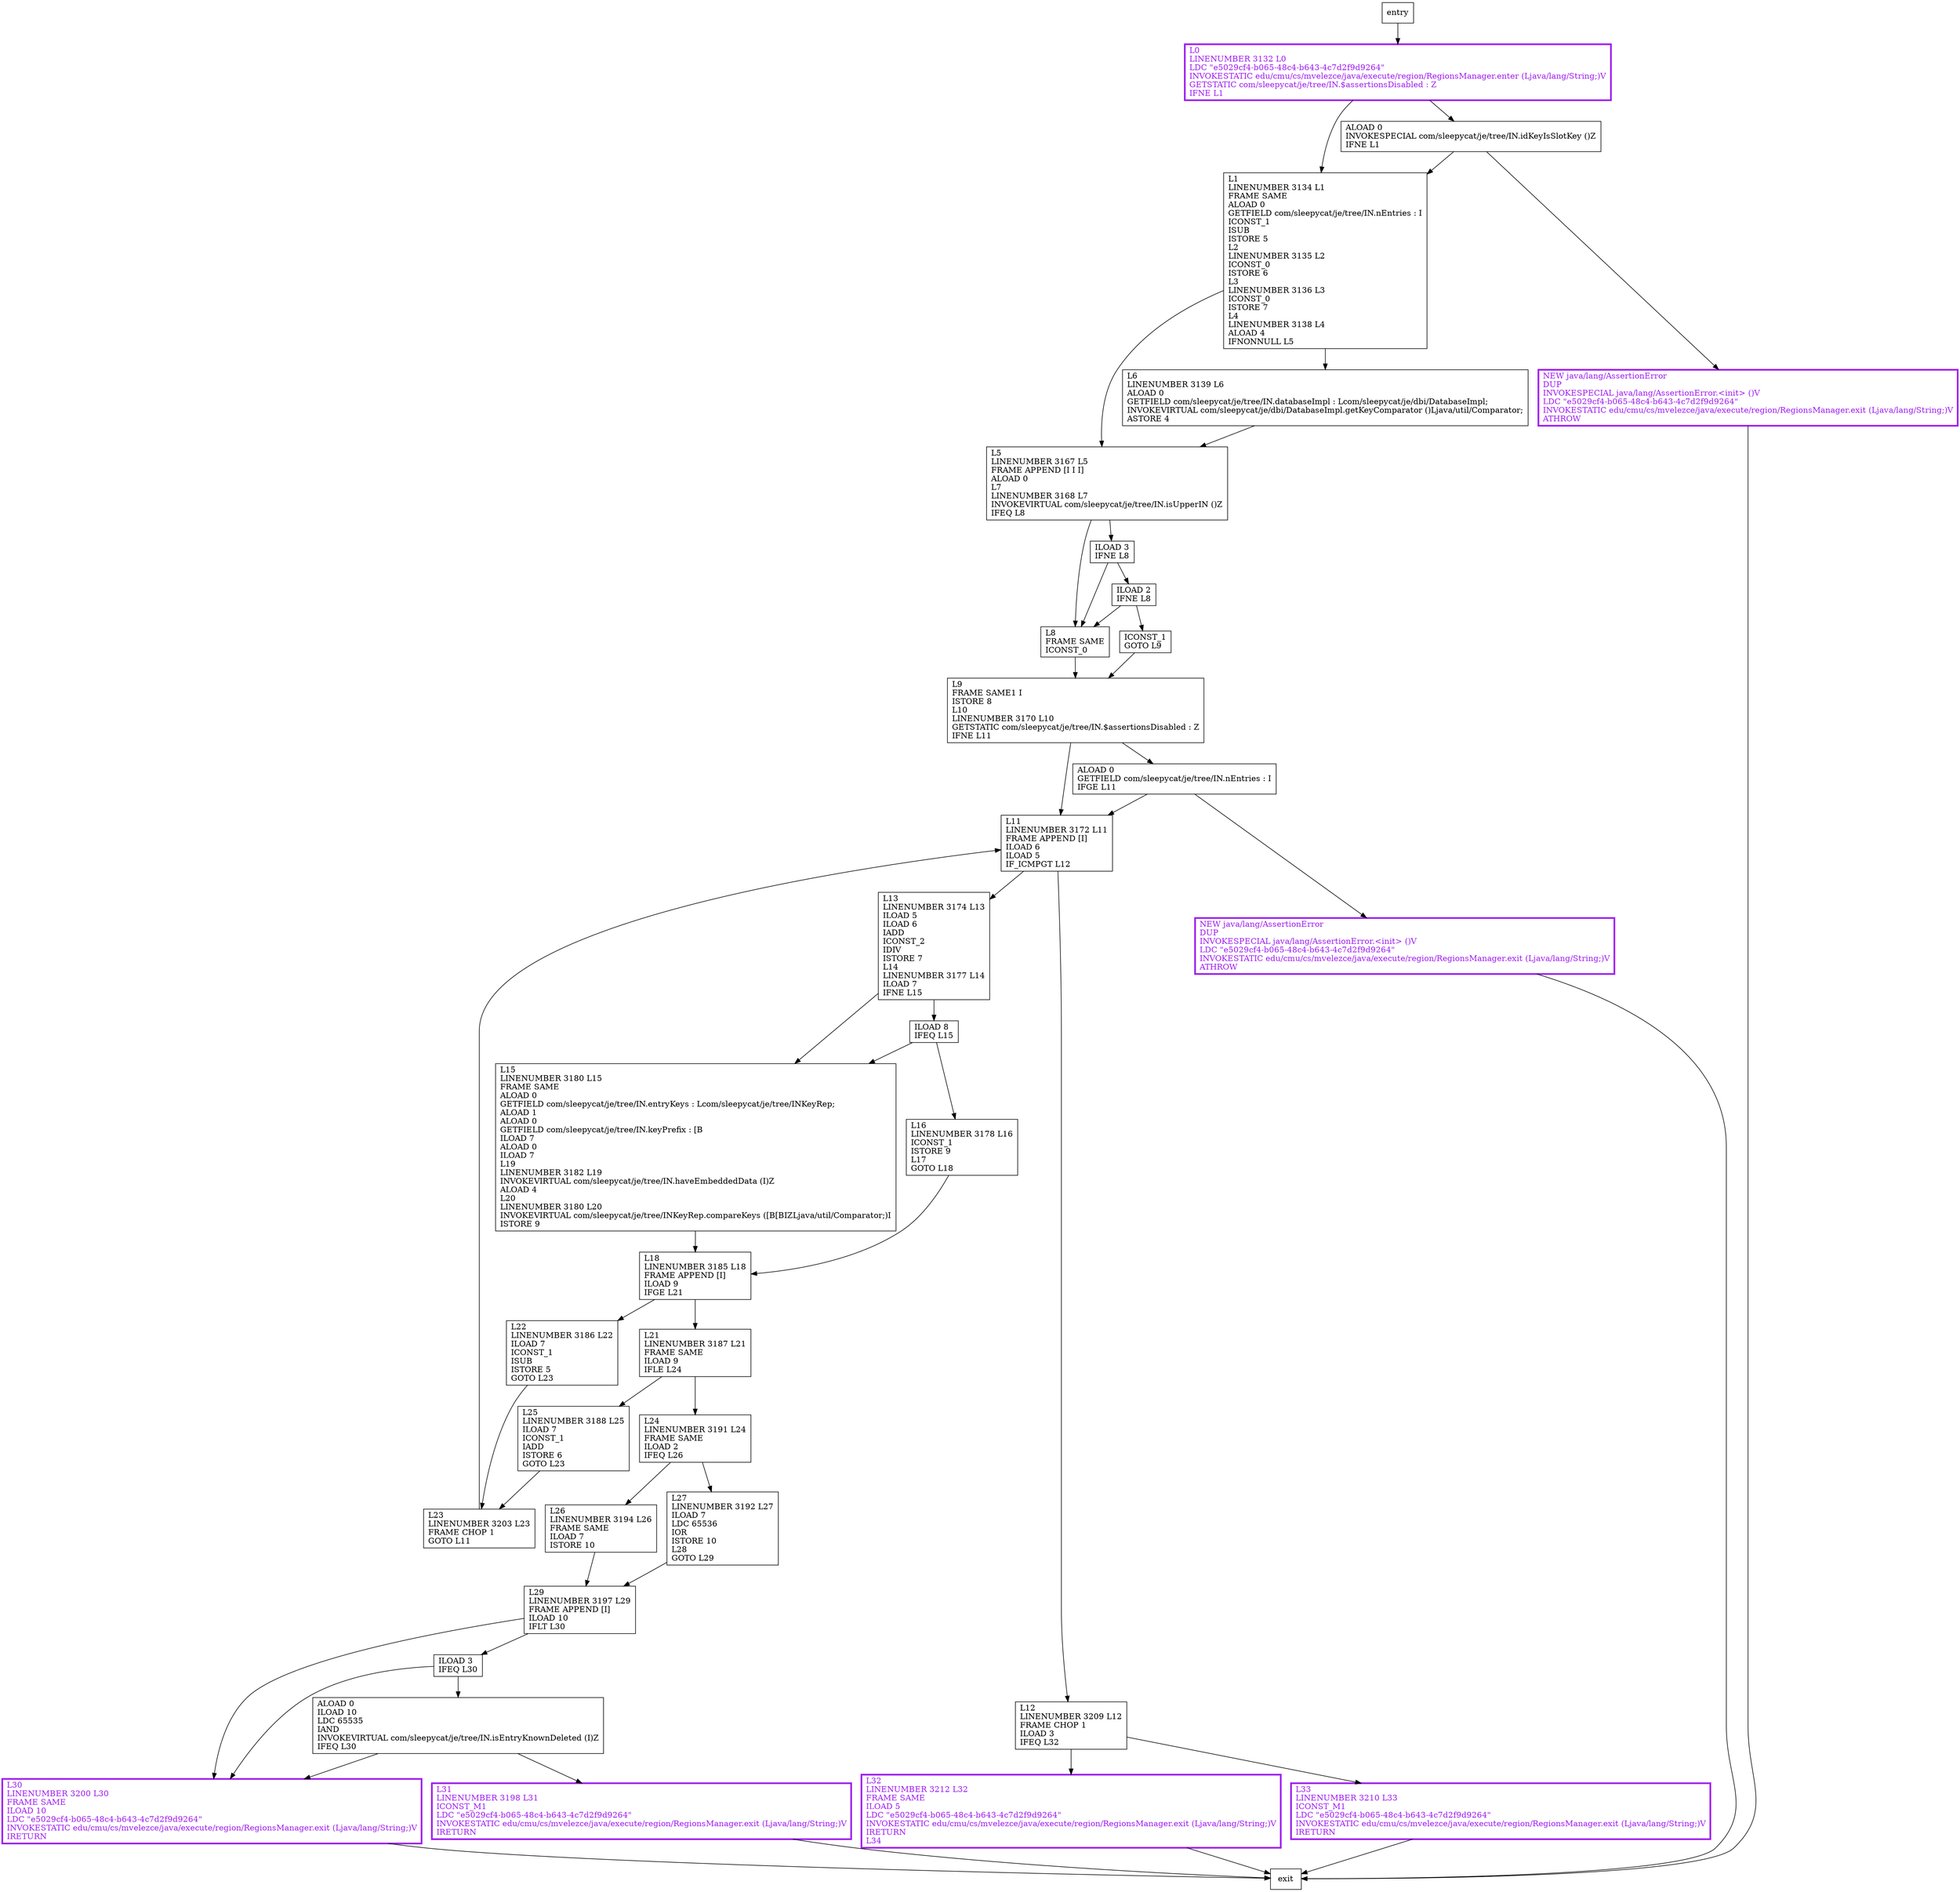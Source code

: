 digraph findEntry {
node [shape=record];
1218434587 [label="L5\lLINENUMBER 3167 L5\lFRAME APPEND [I I I]\lALOAD 0\lL7\lLINENUMBER 3168 L7\lINVOKEVIRTUAL com/sleepycat/je/tree/IN.isUpperIN ()Z\lIFEQ L8\l"];
1541969606 [label="L30\lLINENUMBER 3200 L30\lFRAME SAME\lILOAD 10\lLDC \"e5029cf4-b065-48c4-b643-4c7d2f9d9264\"\lINVOKESTATIC edu/cmu/cs/mvelezce/java/execute/region/RegionsManager.exit (Ljava/lang/String;)V\lIRETURN\l"];
740039131 [label="L23\lLINENUMBER 3203 L23\lFRAME CHOP 1\lGOTO L11\l"];
963397674 [label="L32\lLINENUMBER 3212 L32\lFRAME SAME\lILOAD 5\lLDC \"e5029cf4-b065-48c4-b643-4c7d2f9d9264\"\lINVOKESTATIC edu/cmu/cs/mvelezce/java/execute/region/RegionsManager.exit (Ljava/lang/String;)V\lIRETURN\lL34\l"];
648918887 [label="L33\lLINENUMBER 3210 L33\lICONST_M1\lLDC \"e5029cf4-b065-48c4-b643-4c7d2f9d9264\"\lINVOKESTATIC edu/cmu/cs/mvelezce/java/execute/region/RegionsManager.exit (Ljava/lang/String;)V\lIRETURN\l"];
2063319277 [label="ILOAD 2\lIFNE L8\l"];
175239975 [label="L22\lLINENUMBER 3186 L22\lILOAD 7\lICONST_1\lISUB\lISTORE 5\lGOTO L23\l"];
2006796021 [label="L26\lLINENUMBER 3194 L26\lFRAME SAME\lILOAD 7\lISTORE 10\l"];
396080653 [label="NEW java/lang/AssertionError\lDUP\lINVOKESPECIAL java/lang/AssertionError.\<init\> ()V\lLDC \"e5029cf4-b065-48c4-b643-4c7d2f9d9264\"\lINVOKESTATIC edu/cmu/cs/mvelezce/java/execute/region/RegionsManager.exit (Ljava/lang/String;)V\lATHROW\l"];
1531949202 [label="L16\lLINENUMBER 3178 L16\lICONST_1\lISTORE 9\lL17\lGOTO L18\l"];
1656448444 [label="L15\lLINENUMBER 3180 L15\lFRAME SAME\lALOAD 0\lGETFIELD com/sleepycat/je/tree/IN.entryKeys : Lcom/sleepycat/je/tree/INKeyRep;\lALOAD 1\lALOAD 0\lGETFIELD com/sleepycat/je/tree/IN.keyPrefix : [B\lILOAD 7\lALOAD 0\lILOAD 7\lL19\lLINENUMBER 3182 L19\lINVOKEVIRTUAL com/sleepycat/je/tree/IN.haveEmbeddedData (I)Z\lALOAD 4\lL20\lLINENUMBER 3180 L20\lINVOKEVIRTUAL com/sleepycat/je/tree/INKeyRep.compareKeys ([B[BIZLjava/util/Comparator;)I\lISTORE 9\l"];
842626545 [label="L8\lFRAME SAME\lICONST_0\l"];
2036115205 [label="ALOAD 0\lINVOKESPECIAL com/sleepycat/je/tree/IN.idKeyIsSlotKey ()Z\lIFNE L1\l"];
1047422638 [label="L25\lLINENUMBER 3188 L25\lILOAD 7\lICONST_1\lIADD\lISTORE 6\lGOTO L23\l"];
1281556135 [label="ICONST_1\lGOTO L9\l"];
1280835302 [label="L11\lLINENUMBER 3172 L11\lFRAME APPEND [I]\lILOAD 6\lILOAD 5\lIF_ICMPGT L12\l"];
990073487 [label="L27\lLINENUMBER 3192 L27\lILOAD 7\lLDC 65536\lIOR\lISTORE 10\lL28\lGOTO L29\l"];
984092303 [label="L1\lLINENUMBER 3134 L1\lFRAME SAME\lALOAD 0\lGETFIELD com/sleepycat/je/tree/IN.nEntries : I\lICONST_1\lISUB\lISTORE 5\lL2\lLINENUMBER 3135 L2\lICONST_0\lISTORE 6\lL3\lLINENUMBER 3136 L3\lICONST_0\lISTORE 7\lL4\lLINENUMBER 3138 L4\lALOAD 4\lIFNONNULL L5\l"];
1754249138 [label="ALOAD 0\lGETFIELD com/sleepycat/je/tree/IN.nEntries : I\lIFGE L11\l"];
1320086653 [label="L13\lLINENUMBER 3174 L13\lILOAD 5\lILOAD 6\lIADD\lICONST_2\lIDIV\lISTORE 7\lL14\lLINENUMBER 3177 L14\lILOAD 7\lIFNE L15\l"];
1330854878 [label="L18\lLINENUMBER 3185 L18\lFRAME APPEND [I]\lILOAD 9\lIFGE L21\l"];
390681302 [label="ILOAD 3\lIFNE L8\l"];
890084391 [label="L9\lFRAME SAME1 I\lISTORE 8\lL10\lLINENUMBER 3170 L10\lGETSTATIC com/sleepycat/je/tree/IN.$assertionsDisabled : Z\lIFNE L11\l"];
1622667096 [label="L0\lLINENUMBER 3132 L0\lLDC \"e5029cf4-b065-48c4-b643-4c7d2f9d9264\"\lINVOKESTATIC edu/cmu/cs/mvelezce/java/execute/region/RegionsManager.enter (Ljava/lang/String;)V\lGETSTATIC com/sleepycat/je/tree/IN.$assertionsDisabled : Z\lIFNE L1\l"];
870245989 [label="L21\lLINENUMBER 3187 L21\lFRAME SAME\lILOAD 9\lIFLE L24\l"];
1189071264 [label="ALOAD 0\lILOAD 10\lLDC 65535\lIAND\lINVOKEVIRTUAL com/sleepycat/je/tree/IN.isEntryKnownDeleted (I)Z\lIFEQ L30\l"];
1416046365 [label="L6\lLINENUMBER 3139 L6\lALOAD 0\lGETFIELD com/sleepycat/je/tree/IN.databaseImpl : Lcom/sleepycat/je/dbi/DatabaseImpl;\lINVOKEVIRTUAL com/sleepycat/je/dbi/DatabaseImpl.getKeyComparator ()Ljava/util/Comparator;\lASTORE 4\l"];
2052994088 [label="ILOAD 3\lIFEQ L30\l"];
935886697 [label="L29\lLINENUMBER 3197 L29\lFRAME APPEND [I]\lILOAD 10\lIFLT L30\l"];
1527377981 [label="L12\lLINENUMBER 3209 L12\lFRAME CHOP 1\lILOAD 3\lIFEQ L32\l"];
2051492429 [label="L24\lLINENUMBER 3191 L24\lFRAME SAME\lILOAD 2\lIFEQ L26\l"];
200659988 [label="NEW java/lang/AssertionError\lDUP\lINVOKESPECIAL java/lang/AssertionError.\<init\> ()V\lLDC \"e5029cf4-b065-48c4-b643-4c7d2f9d9264\"\lINVOKESTATIC edu/cmu/cs/mvelezce/java/execute/region/RegionsManager.exit (Ljava/lang/String;)V\lATHROW\l"];
848872741 [label="L31\lLINENUMBER 3198 L31\lICONST_M1\lLDC \"e5029cf4-b065-48c4-b643-4c7d2f9d9264\"\lINVOKESTATIC edu/cmu/cs/mvelezce/java/execute/region/RegionsManager.exit (Ljava/lang/String;)V\lIRETURN\l"];
685409652 [label="ILOAD 8\lIFEQ L15\l"];
entry;
exit;
1218434587 -> 390681302
1218434587 -> 842626545
1541969606 -> exit
740039131 -> 1280835302
963397674 -> exit
648918887 -> exit
2063319277 -> 1281556135
2063319277 -> 842626545
175239975 -> 740039131
2006796021 -> 935886697
396080653 -> exit
1531949202 -> 1330854878
1656448444 -> 1330854878
842626545 -> 890084391
2036115205 -> 984092303
2036115205 -> 200659988
1047422638 -> 740039131
1281556135 -> 890084391
1280835302 -> 1320086653
1280835302 -> 1527377981
990073487 -> 935886697
984092303 -> 1218434587
984092303 -> 1416046365
1754249138 -> 1280835302
1754249138 -> 396080653
1320086653 -> 1656448444
1320086653 -> 685409652
1330854878 -> 175239975
1330854878 -> 870245989
entry -> 1622667096
390681302 -> 2063319277
390681302 -> 842626545
890084391 -> 1280835302
890084391 -> 1754249138
1622667096 -> 2036115205
1622667096 -> 984092303
870245989 -> 1047422638
870245989 -> 2051492429
1189071264 -> 1541969606
1189071264 -> 848872741
1416046365 -> 1218434587
2052994088 -> 1541969606
2052994088 -> 1189071264
935886697 -> 1541969606
935886697 -> 2052994088
1527377981 -> 963397674
1527377981 -> 648918887
2051492429 -> 2006796021
2051492429 -> 990073487
200659988 -> exit
848872741 -> exit
685409652 -> 1531949202
685409652 -> 1656448444
1541969606[fontcolor="purple", penwidth=3, color="purple"];
1622667096[fontcolor="purple", penwidth=3, color="purple"];
396080653[fontcolor="purple", penwidth=3, color="purple"];
963397674[fontcolor="purple", penwidth=3, color="purple"];
648918887[fontcolor="purple", penwidth=3, color="purple"];
200659988[fontcolor="purple", penwidth=3, color="purple"];
848872741[fontcolor="purple", penwidth=3, color="purple"];
}
